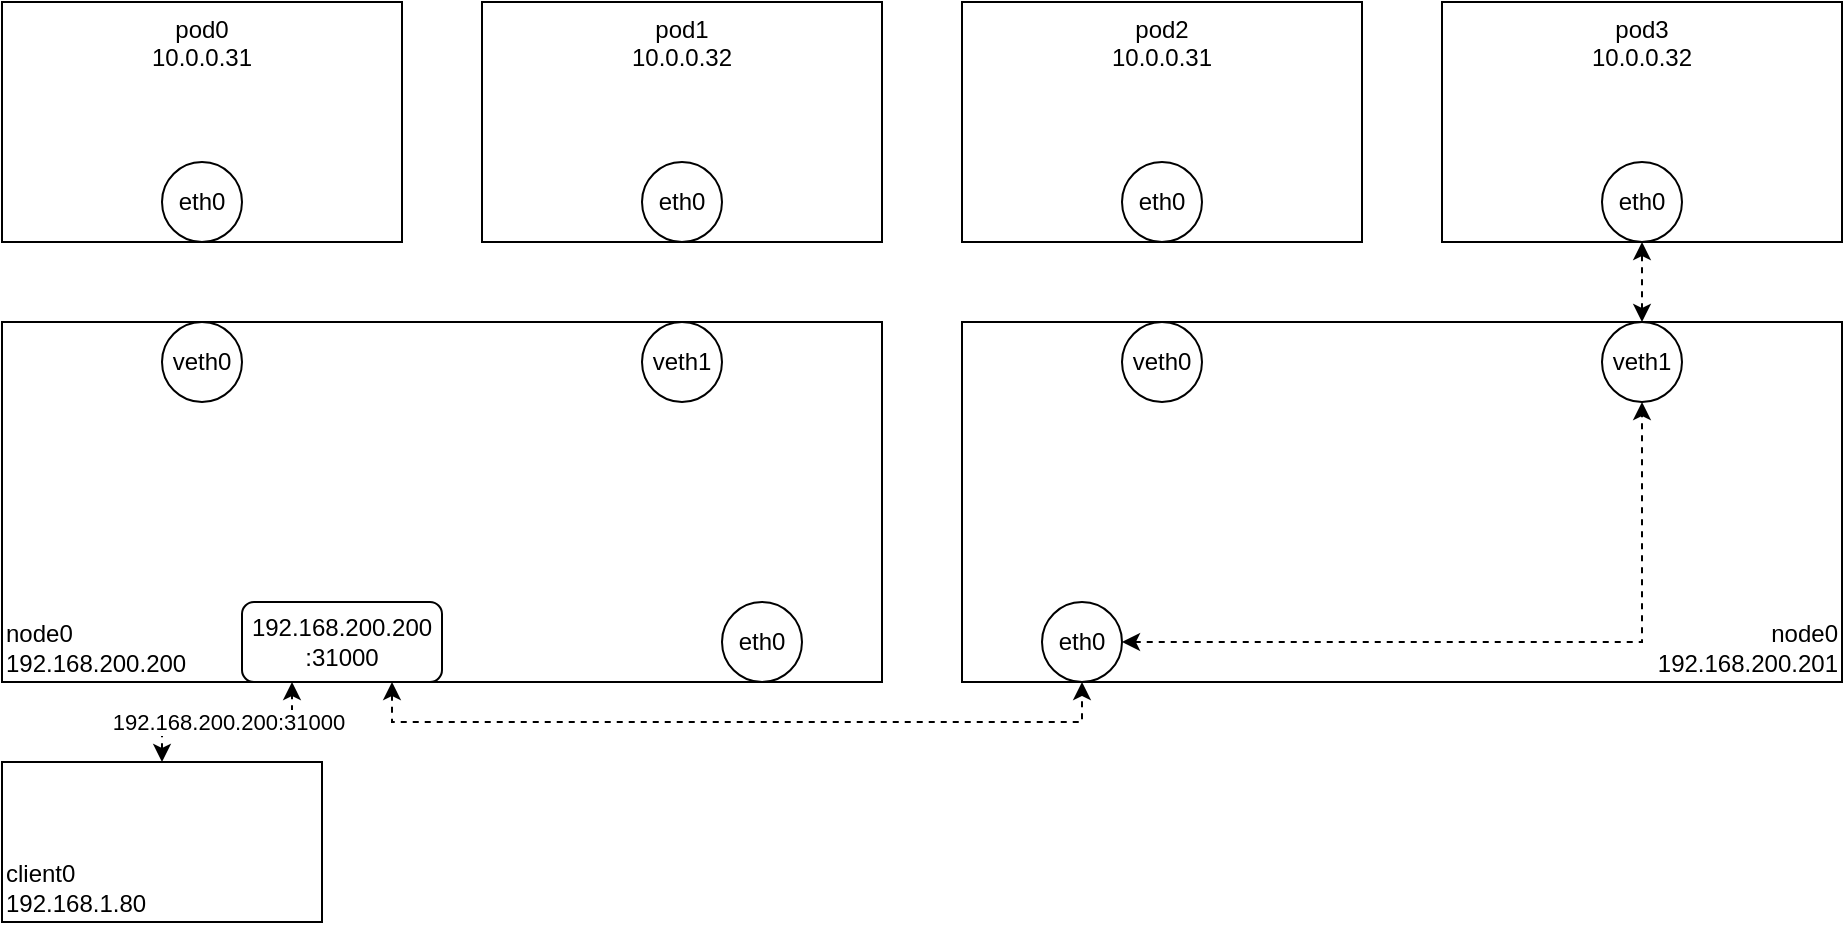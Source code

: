 <mxfile version="21.1.0" type="device" pages="5">
  <diagram id="q314IKs5yVFqoRma3xBS" name="nodeport">
    <mxGraphModel dx="1026" dy="733" grid="1" gridSize="10" guides="1" tooltips="1" connect="1" arrows="1" fold="1" page="1" pageScale="1" pageWidth="1169" pageHeight="827" math="0" shadow="0">
      <root>
        <mxCell id="0" />
        <mxCell id="1" parent="0" />
        <mxCell id="FBomMAN8Jf5Dhi8s2Y6T-1" value="pod1&lt;br&gt;10.0.0.32" style="rounded=0;whiteSpace=wrap;html=1;verticalAlign=top;labelPosition=center;verticalLabelPosition=middle;align=center;" parent="1" vertex="1">
          <mxGeometry x="320" y="100" width="200" height="120" as="geometry" />
        </mxCell>
        <mxCell id="FBomMAN8Jf5Dhi8s2Y6T-2" value="pod0&lt;br&gt;10.0.0.31" style="rounded=0;whiteSpace=wrap;html=1;verticalAlign=top;labelPosition=center;verticalLabelPosition=middle;align=center;" parent="1" vertex="1">
          <mxGeometry x="80" y="100" width="200" height="120" as="geometry" />
        </mxCell>
        <mxCell id="FBomMAN8Jf5Dhi8s2Y6T-3" value="node0&lt;br&gt;192.168.200.200" style="rounded=0;whiteSpace=wrap;html=1;align=left;verticalAlign=bottom;" parent="1" vertex="1">
          <mxGeometry x="80" y="260" width="440" height="180" as="geometry" />
        </mxCell>
        <mxCell id="FBomMAN8Jf5Dhi8s2Y6T-8" value="veth0" style="ellipse;whiteSpace=wrap;html=1;aspect=fixed;fontSize=12;" parent="1" vertex="1">
          <mxGeometry x="160" y="260" width="40" height="40" as="geometry" />
        </mxCell>
        <mxCell id="FBomMAN8Jf5Dhi8s2Y6T-10" value="eth0" style="ellipse;whiteSpace=wrap;html=1;aspect=fixed;fontSize=12;" parent="1" vertex="1">
          <mxGeometry x="160" y="180" width="40" height="40" as="geometry" />
        </mxCell>
        <mxCell id="FBomMAN8Jf5Dhi8s2Y6T-16" value="eth0" style="ellipse;whiteSpace=wrap;html=1;aspect=fixed;fontSize=12;" parent="1" vertex="1">
          <mxGeometry x="400" y="180" width="40" height="40" as="geometry" />
        </mxCell>
        <mxCell id="FBomMAN8Jf5Dhi8s2Y6T-19" value="veth1" style="ellipse;whiteSpace=wrap;html=1;aspect=fixed;fontSize=12;" parent="1" vertex="1">
          <mxGeometry x="400" y="260" width="40" height="40" as="geometry" />
        </mxCell>
        <mxCell id="FBomMAN8Jf5Dhi8s2Y6T-22" value="pod3&lt;br&gt;10.0.0.32" style="rounded=0;whiteSpace=wrap;html=1;verticalAlign=top;labelPosition=center;verticalLabelPosition=middle;align=center;" parent="1" vertex="1">
          <mxGeometry x="800" y="100" width="200" height="120" as="geometry" />
        </mxCell>
        <mxCell id="FBomMAN8Jf5Dhi8s2Y6T-23" value="pod2&lt;br&gt;10.0.0.31" style="rounded=0;whiteSpace=wrap;html=1;verticalAlign=top;labelPosition=center;verticalLabelPosition=middle;align=center;" parent="1" vertex="1">
          <mxGeometry x="560" y="100" width="200" height="120" as="geometry" />
        </mxCell>
        <mxCell id="FBomMAN8Jf5Dhi8s2Y6T-24" value="node0&lt;br&gt;192.168.200.201" style="rounded=0;whiteSpace=wrap;html=1;align=right;verticalAlign=bottom;" parent="1" vertex="1">
          <mxGeometry x="560" y="260" width="440" height="180" as="geometry" />
        </mxCell>
        <mxCell id="FBomMAN8Jf5Dhi8s2Y6T-27" value="veth0" style="ellipse;whiteSpace=wrap;html=1;aspect=fixed;fontSize=12;" parent="1" vertex="1">
          <mxGeometry x="640" y="260" width="40" height="40" as="geometry" />
        </mxCell>
        <mxCell id="FBomMAN8Jf5Dhi8s2Y6T-29" value="eth0" style="ellipse;whiteSpace=wrap;html=1;aspect=fixed;fontSize=12;" parent="1" vertex="1">
          <mxGeometry x="640" y="180" width="40" height="40" as="geometry" />
        </mxCell>
        <mxCell id="FBomMAN8Jf5Dhi8s2Y6T-31" value="eth0" style="ellipse;whiteSpace=wrap;html=1;aspect=fixed;fontSize=12;" parent="1" vertex="1">
          <mxGeometry x="880" y="180" width="40" height="40" as="geometry" />
        </mxCell>
        <mxCell id="SPAK4UqBrchZiauftiWV-8" style="edgeStyle=orthogonalEdgeStyle;shape=connector;rounded=0;orthogonalLoop=1;jettySize=auto;html=1;exitX=0.5;exitY=0;exitDx=0;exitDy=0;entryX=0.5;entryY=1;entryDx=0;entryDy=0;dashed=1;labelBackgroundColor=default;strokeColor=default;fontFamily=Helvetica;fontSize=11;fontColor=default;startArrow=classic;startFill=1;endArrow=classic;" parent="1" source="FBomMAN8Jf5Dhi8s2Y6T-34" target="FBomMAN8Jf5Dhi8s2Y6T-31" edge="1">
          <mxGeometry relative="1" as="geometry" />
        </mxCell>
        <mxCell id="FBomMAN8Jf5Dhi8s2Y6T-34" value="veth1" style="ellipse;whiteSpace=wrap;html=1;aspect=fixed;fontSize=12;" parent="1" vertex="1">
          <mxGeometry x="880" y="260" width="40" height="40" as="geometry" />
        </mxCell>
        <mxCell id="SPAK4UqBrchZiauftiWV-6" style="edgeStyle=orthogonalEdgeStyle;shape=connector;rounded=0;orthogonalLoop=1;jettySize=auto;html=1;exitX=0.75;exitY=1;exitDx=0;exitDy=0;entryX=0.5;entryY=1;entryDx=0;entryDy=0;dashed=1;labelBackgroundColor=default;strokeColor=default;fontFamily=Helvetica;fontSize=11;fontColor=default;startArrow=classic;startFill=1;endArrow=classic;" parent="1" source="FBomMAN8Jf5Dhi8s2Y6T-40" target="SPAK4UqBrchZiauftiWV-2" edge="1">
          <mxGeometry relative="1" as="geometry" />
        </mxCell>
        <mxCell id="FBomMAN8Jf5Dhi8s2Y6T-40" value="192.168.200.200&lt;br&gt;:31000" style="rounded=1;whiteSpace=wrap;html=1;" parent="1" vertex="1">
          <mxGeometry x="200" y="400" width="100" height="40" as="geometry" />
        </mxCell>
        <mxCell id="SPAK4UqBrchZiauftiWV-5" value="192.168.200.200:31000" style="edgeStyle=orthogonalEdgeStyle;shape=connector;rounded=0;orthogonalLoop=1;jettySize=auto;html=1;exitX=0.5;exitY=0;exitDx=0;exitDy=0;entryX=0.25;entryY=1;entryDx=0;entryDy=0;dashed=1;labelBackgroundColor=default;strokeColor=default;fontFamily=Helvetica;fontSize=11;fontColor=default;startArrow=classic;startFill=1;endArrow=classic;" parent="1" source="FBomMAN8Jf5Dhi8s2Y6T-41" target="FBomMAN8Jf5Dhi8s2Y6T-40" edge="1">
          <mxGeometry relative="1" as="geometry" />
        </mxCell>
        <mxCell id="FBomMAN8Jf5Dhi8s2Y6T-41" value="client0&lt;br&gt;192.168.1.80" style="rounded=0;whiteSpace=wrap;html=1;verticalAlign=bottom;labelPosition=center;verticalLabelPosition=middle;align=left;" parent="1" vertex="1">
          <mxGeometry x="80" y="480" width="160" height="80" as="geometry" />
        </mxCell>
        <mxCell id="SPAK4UqBrchZiauftiWV-7" style="edgeStyle=orthogonalEdgeStyle;shape=connector;rounded=0;orthogonalLoop=1;jettySize=auto;html=1;exitX=1;exitY=0.5;exitDx=0;exitDy=0;entryX=0.5;entryY=1;entryDx=0;entryDy=0;dashed=1;labelBackgroundColor=default;strokeColor=default;fontFamily=Helvetica;fontSize=11;fontColor=default;startArrow=classic;startFill=1;endArrow=classic;" parent="1" source="SPAK4UqBrchZiauftiWV-2" target="FBomMAN8Jf5Dhi8s2Y6T-34" edge="1">
          <mxGeometry relative="1" as="geometry" />
        </mxCell>
        <mxCell id="SPAK4UqBrchZiauftiWV-2" value="eth0" style="ellipse;whiteSpace=wrap;html=1;aspect=fixed;fontSize=12;" parent="1" vertex="1">
          <mxGeometry x="600" y="400" width="40" height="40" as="geometry" />
        </mxCell>
        <mxCell id="SPAK4UqBrchZiauftiWV-3" value="eth0" style="ellipse;whiteSpace=wrap;html=1;aspect=fixed;fontSize=12;" parent="1" vertex="1">
          <mxGeometry x="440" y="400" width="40" height="40" as="geometry" />
        </mxCell>
      </root>
    </mxGraphModel>
  </diagram>
  <diagram id="DHpwRXKbc-oIVeAKOnII" name="nodeport.dsr">
    <mxGraphModel dx="1026" dy="733" grid="1" gridSize="10" guides="1" tooltips="1" connect="1" arrows="1" fold="1" page="1" pageScale="1" pageWidth="1169" pageHeight="827" math="0" shadow="0">
      <root>
        <mxCell id="0" />
        <mxCell id="1" parent="0" />
        <mxCell id="6ym7c93Iqwxz1ApTce2h-1" value="pod1&lt;br&gt;10.0.0.32" style="rounded=0;whiteSpace=wrap;html=1;verticalAlign=top;labelPosition=center;verticalLabelPosition=middle;align=center;" parent="1" vertex="1">
          <mxGeometry x="320" y="100" width="200" height="120" as="geometry" />
        </mxCell>
        <mxCell id="6ym7c93Iqwxz1ApTce2h-2" value="pod0&lt;br&gt;10.0.0.31" style="rounded=0;whiteSpace=wrap;html=1;verticalAlign=top;labelPosition=center;verticalLabelPosition=middle;align=center;" parent="1" vertex="1">
          <mxGeometry x="80" y="100" width="200" height="120" as="geometry" />
        </mxCell>
        <mxCell id="6ym7c93Iqwxz1ApTce2h-3" value="node0&lt;br&gt;192.168.200.200" style="rounded=0;whiteSpace=wrap;html=1;align=left;verticalAlign=bottom;" parent="1" vertex="1">
          <mxGeometry x="80" y="260" width="440" height="180" as="geometry" />
        </mxCell>
        <mxCell id="6ym7c93Iqwxz1ApTce2h-4" value="veth0" style="ellipse;whiteSpace=wrap;html=1;aspect=fixed;fontSize=12;" parent="1" vertex="1">
          <mxGeometry x="160" y="260" width="40" height="40" as="geometry" />
        </mxCell>
        <mxCell id="6ym7c93Iqwxz1ApTce2h-5" value="eth0" style="ellipse;whiteSpace=wrap;html=1;aspect=fixed;fontSize=12;" parent="1" vertex="1">
          <mxGeometry x="160" y="180" width="40" height="40" as="geometry" />
        </mxCell>
        <mxCell id="6ym7c93Iqwxz1ApTce2h-6" value="eth0" style="ellipse;whiteSpace=wrap;html=1;aspect=fixed;fontSize=12;" parent="1" vertex="1">
          <mxGeometry x="400" y="180" width="40" height="40" as="geometry" />
        </mxCell>
        <mxCell id="6ym7c93Iqwxz1ApTce2h-7" value="veth1" style="ellipse;whiteSpace=wrap;html=1;aspect=fixed;fontSize=12;" parent="1" vertex="1">
          <mxGeometry x="400" y="260" width="40" height="40" as="geometry" />
        </mxCell>
        <mxCell id="6ym7c93Iqwxz1ApTce2h-8" value="pod3&lt;br&gt;10.0.0.32" style="rounded=0;whiteSpace=wrap;html=1;verticalAlign=top;labelPosition=center;verticalLabelPosition=middle;align=center;" parent="1" vertex="1">
          <mxGeometry x="800" y="100" width="200" height="120" as="geometry" />
        </mxCell>
        <mxCell id="6ym7c93Iqwxz1ApTce2h-9" value="pod2&lt;br&gt;10.0.0.31" style="rounded=0;whiteSpace=wrap;html=1;verticalAlign=top;labelPosition=center;verticalLabelPosition=middle;align=center;" parent="1" vertex="1">
          <mxGeometry x="560" y="100" width="200" height="120" as="geometry" />
        </mxCell>
        <mxCell id="6ym7c93Iqwxz1ApTce2h-10" value="node0&lt;br&gt;192.168.200.201" style="rounded=0;whiteSpace=wrap;html=1;align=right;verticalAlign=bottom;" parent="1" vertex="1">
          <mxGeometry x="560" y="260" width="440" height="180" as="geometry" />
        </mxCell>
        <mxCell id="6ym7c93Iqwxz1ApTce2h-11" value="veth0" style="ellipse;whiteSpace=wrap;html=1;aspect=fixed;fontSize=12;" parent="1" vertex="1">
          <mxGeometry x="640" y="260" width="40" height="40" as="geometry" />
        </mxCell>
        <mxCell id="6ym7c93Iqwxz1ApTce2h-12" value="eth0" style="ellipse;whiteSpace=wrap;html=1;aspect=fixed;fontSize=12;" parent="1" vertex="1">
          <mxGeometry x="640" y="180" width="40" height="40" as="geometry" />
        </mxCell>
        <mxCell id="6ym7c93Iqwxz1ApTce2h-13" value="eth0" style="ellipse;whiteSpace=wrap;html=1;aspect=fixed;fontSize=12;" parent="1" vertex="1">
          <mxGeometry x="880" y="180" width="40" height="40" as="geometry" />
        </mxCell>
        <mxCell id="6ym7c93Iqwxz1ApTce2h-14" style="edgeStyle=orthogonalEdgeStyle;shape=connector;rounded=0;orthogonalLoop=1;jettySize=auto;html=1;exitX=0.5;exitY=0;exitDx=0;exitDy=0;entryX=0.5;entryY=1;entryDx=0;entryDy=0;dashed=1;labelBackgroundColor=default;strokeColor=default;fontFamily=Helvetica;fontSize=11;fontColor=default;startArrow=classic;startFill=1;endArrow=classic;" parent="1" source="6ym7c93Iqwxz1ApTce2h-15" target="6ym7c93Iqwxz1ApTce2h-13" edge="1">
          <mxGeometry relative="1" as="geometry" />
        </mxCell>
        <mxCell id="6ym7c93Iqwxz1ApTce2h-15" value="veth1" style="ellipse;whiteSpace=wrap;html=1;aspect=fixed;fontSize=12;" parent="1" vertex="1">
          <mxGeometry x="880" y="260" width="40" height="40" as="geometry" />
        </mxCell>
        <mxCell id="6ym7c93Iqwxz1ApTce2h-24" style="edgeStyle=orthogonalEdgeStyle;shape=connector;rounded=0;orthogonalLoop=1;jettySize=auto;html=1;exitX=0.75;exitY=1;exitDx=0;exitDy=0;entryX=0;entryY=1;entryDx=0;entryDy=0;dashed=1;labelBackgroundColor=default;strokeColor=default;fontFamily=Helvetica;fontSize=11;fontColor=default;startArrow=oval;startFill=1;endArrow=classic;" parent="1" source="6ym7c93Iqwxz1ApTce2h-17" target="6ym7c93Iqwxz1ApTce2h-21" edge="1">
          <mxGeometry relative="1" as="geometry">
            <Array as="points">
              <mxPoint x="275" y="460" />
              <mxPoint x="606" y="460" />
            </Array>
          </mxGeometry>
        </mxCell>
        <mxCell id="6ym7c93Iqwxz1ApTce2h-17" value="192.168.200.200&lt;br&gt;:31000" style="rounded=1;whiteSpace=wrap;html=1;" parent="1" vertex="1">
          <mxGeometry x="200" y="400" width="100" height="40" as="geometry" />
        </mxCell>
        <mxCell id="6ym7c93Iqwxz1ApTce2h-18" value="192.168.200.200:31000" style="edgeStyle=orthogonalEdgeStyle;shape=connector;rounded=0;orthogonalLoop=1;jettySize=auto;html=1;exitX=0.5;exitY=0;exitDx=0;exitDy=0;entryX=0.25;entryY=1;entryDx=0;entryDy=0;dashed=1;labelBackgroundColor=default;strokeColor=default;fontFamily=Helvetica;fontSize=11;fontColor=default;startArrow=oval;startFill=1;endArrow=classic;" parent="1" source="6ym7c93Iqwxz1ApTce2h-19" target="6ym7c93Iqwxz1ApTce2h-17" edge="1">
          <mxGeometry relative="1" as="geometry" />
        </mxCell>
        <mxCell id="6ym7c93Iqwxz1ApTce2h-19" value="client0&lt;br&gt;192.168.1.80" style="rounded=0;whiteSpace=wrap;html=1;verticalAlign=bottom;labelPosition=center;verticalLabelPosition=middle;align=left;" parent="1" vertex="1">
          <mxGeometry x="80" y="480" width="160" height="80" as="geometry" />
        </mxCell>
        <mxCell id="6ym7c93Iqwxz1ApTce2h-20" style="edgeStyle=orthogonalEdgeStyle;shape=connector;rounded=0;orthogonalLoop=1;jettySize=auto;html=1;exitX=1;exitY=0.5;exitDx=0;exitDy=0;entryX=0.5;entryY=1;entryDx=0;entryDy=0;dashed=1;labelBackgroundColor=default;strokeColor=default;fontFamily=Helvetica;fontSize=11;fontColor=default;startArrow=classic;startFill=1;endArrow=classic;" parent="1" source="6ym7c93Iqwxz1ApTce2h-21" target="6ym7c93Iqwxz1ApTce2h-15" edge="1">
          <mxGeometry relative="1" as="geometry" />
        </mxCell>
        <mxCell id="6ym7c93Iqwxz1ApTce2h-25" value="from 192.168.200.200:31000" style="edgeStyle=orthogonalEdgeStyle;shape=connector;rounded=0;orthogonalLoop=1;jettySize=auto;html=1;exitX=1;exitY=1;exitDx=0;exitDy=0;entryX=1;entryY=0.5;entryDx=0;entryDy=0;dashed=1;labelBackgroundColor=default;strokeColor=default;fontFamily=Helvetica;fontSize=11;fontColor=default;startArrow=oval;startFill=1;endArrow=classic;" parent="1" source="6ym7c93Iqwxz1ApTce2h-21" target="6ym7c93Iqwxz1ApTce2h-19" edge="1">
          <mxGeometry relative="1" as="geometry">
            <Array as="points">
              <mxPoint x="634" y="520" />
            </Array>
          </mxGeometry>
        </mxCell>
        <mxCell id="6ym7c93Iqwxz1ApTce2h-21" value="eth0" style="ellipse;whiteSpace=wrap;html=1;aspect=fixed;fontSize=12;" parent="1" vertex="1">
          <mxGeometry x="600" y="400" width="40" height="40" as="geometry" />
        </mxCell>
        <mxCell id="6ym7c93Iqwxz1ApTce2h-22" value="eth0" style="ellipse;whiteSpace=wrap;html=1;aspect=fixed;fontSize=12;" parent="1" vertex="1">
          <mxGeometry x="440" y="400" width="40" height="40" as="geometry" />
        </mxCell>
      </root>
    </mxGraphModel>
  </diagram>
  <diagram id="CwZyJr0p9d5PnwDxGcks" name="loadbalancer">
    <mxGraphModel dx="1026" dy="733" grid="1" gridSize="10" guides="1" tooltips="1" connect="1" arrows="1" fold="1" page="1" pageScale="1" pageWidth="1169" pageHeight="827" math="0" shadow="0">
      <root>
        <mxCell id="0" />
        <mxCell id="1" parent="0" />
        <mxCell id="Q45LJInef-0NdFdtlzi4-1" value="pod1&lt;br&gt;10.0.0.32" style="rounded=0;whiteSpace=wrap;html=1;verticalAlign=top;labelPosition=center;verticalLabelPosition=middle;align=center;" parent="1" vertex="1">
          <mxGeometry x="320" y="100" width="200" height="120" as="geometry" />
        </mxCell>
        <mxCell id="Q45LJInef-0NdFdtlzi4-2" value="pod0&lt;br&gt;10.0.0.31" style="rounded=0;whiteSpace=wrap;html=1;verticalAlign=top;labelPosition=center;verticalLabelPosition=middle;align=center;" parent="1" vertex="1">
          <mxGeometry x="80" y="100" width="200" height="120" as="geometry" />
        </mxCell>
        <mxCell id="Q45LJInef-0NdFdtlzi4-3" value="node0&lt;br&gt;192.168.200.200" style="rounded=0;whiteSpace=wrap;html=1;align=left;verticalAlign=bottom;" parent="1" vertex="1">
          <mxGeometry x="80" y="260" width="440" height="180" as="geometry" />
        </mxCell>
        <mxCell id="Q45LJInef-0NdFdtlzi4-4" value="veth0" style="ellipse;whiteSpace=wrap;html=1;aspect=fixed;fontSize=12;" parent="1" vertex="1">
          <mxGeometry x="160" y="260" width="40" height="40" as="geometry" />
        </mxCell>
        <mxCell id="Q45LJInef-0NdFdtlzi4-5" value="eth0" style="ellipse;whiteSpace=wrap;html=1;aspect=fixed;fontSize=12;" parent="1" vertex="1">
          <mxGeometry x="160" y="180" width="40" height="40" as="geometry" />
        </mxCell>
        <mxCell id="Q45LJInef-0NdFdtlzi4-6" value="eth0" style="ellipse;whiteSpace=wrap;html=1;aspect=fixed;fontSize=12;" parent="1" vertex="1">
          <mxGeometry x="400" y="180" width="40" height="40" as="geometry" />
        </mxCell>
        <mxCell id="Q45LJInef-0NdFdtlzi4-7" value="veth1" style="ellipse;whiteSpace=wrap;html=1;aspect=fixed;fontSize=12;" parent="1" vertex="1">
          <mxGeometry x="400" y="260" width="40" height="40" as="geometry" />
        </mxCell>
        <mxCell id="Q45LJInef-0NdFdtlzi4-8" value="pod3&lt;br&gt;10.0.0.32" style="rounded=0;whiteSpace=wrap;html=1;verticalAlign=top;labelPosition=center;verticalLabelPosition=middle;align=center;" parent="1" vertex="1">
          <mxGeometry x="800" y="100" width="200" height="120" as="geometry" />
        </mxCell>
        <mxCell id="Q45LJInef-0NdFdtlzi4-9" value="pod2&lt;br&gt;10.0.0.31" style="rounded=0;whiteSpace=wrap;html=1;verticalAlign=top;labelPosition=center;verticalLabelPosition=middle;align=center;" parent="1" vertex="1">
          <mxGeometry x="560" y="100" width="200" height="120" as="geometry" />
        </mxCell>
        <mxCell id="Q45LJInef-0NdFdtlzi4-10" value="node0&lt;br&gt;192.168.200.201" style="rounded=0;whiteSpace=wrap;html=1;align=right;verticalAlign=bottom;" parent="1" vertex="1">
          <mxGeometry x="560" y="260" width="440" height="180" as="geometry" />
        </mxCell>
        <mxCell id="Q45LJInef-0NdFdtlzi4-11" value="veth0" style="ellipse;whiteSpace=wrap;html=1;aspect=fixed;fontSize=12;" parent="1" vertex="1">
          <mxGeometry x="640" y="260" width="40" height="40" as="geometry" />
        </mxCell>
        <mxCell id="Q45LJInef-0NdFdtlzi4-12" value="eth0" style="ellipse;whiteSpace=wrap;html=1;aspect=fixed;fontSize=12;" parent="1" vertex="1">
          <mxGeometry x="640" y="180" width="40" height="40" as="geometry" />
        </mxCell>
        <mxCell id="Q45LJInef-0NdFdtlzi4-13" value="eth0" style="ellipse;whiteSpace=wrap;html=1;aspect=fixed;fontSize=12;" parent="1" vertex="1">
          <mxGeometry x="880" y="180" width="40" height="40" as="geometry" />
        </mxCell>
        <mxCell id="Q45LJInef-0NdFdtlzi4-14" style="edgeStyle=orthogonalEdgeStyle;shape=connector;rounded=0;orthogonalLoop=1;jettySize=auto;html=1;exitX=0.5;exitY=0;exitDx=0;exitDy=0;entryX=0.5;entryY=1;entryDx=0;entryDy=0;dashed=1;labelBackgroundColor=default;strokeColor=default;fontFamily=Helvetica;fontSize=11;fontColor=default;startArrow=oval;startFill=1;endArrow=classic;" parent="1" source="Q45LJInef-0NdFdtlzi4-15" target="Q45LJInef-0NdFdtlzi4-13" edge="1">
          <mxGeometry relative="1" as="geometry" />
        </mxCell>
        <mxCell id="Q45LJInef-0NdFdtlzi4-15" value="veth1" style="ellipse;whiteSpace=wrap;html=1;aspect=fixed;fontSize=12;" parent="1" vertex="1">
          <mxGeometry x="880" y="260" width="40" height="40" as="geometry" />
        </mxCell>
        <mxCell id="Q45LJInef-0NdFdtlzi4-24" value="192.168.200.240:80" style="edgeStyle=orthogonalEdgeStyle;rounded=0;orthogonalLoop=1;jettySize=auto;html=1;exitX=1;exitY=0.5;exitDx=0;exitDy=0;dashed=1;startArrow=oval;startFill=1;" parent="1" source="Q45LJInef-0NdFdtlzi4-19" target="Q45LJInef-0NdFdtlzi4-23" edge="1">
          <mxGeometry relative="1" as="geometry" />
        </mxCell>
        <mxCell id="Q45LJInef-0NdFdtlzi4-19" value="client0&lt;br&gt;192.168.1.80" style="rounded=0;whiteSpace=wrap;html=1;verticalAlign=bottom;labelPosition=center;verticalLabelPosition=middle;align=left;" parent="1" vertex="1">
          <mxGeometry x="80" y="480" width="160" height="80" as="geometry" />
        </mxCell>
        <mxCell id="Q45LJInef-0NdFdtlzi4-21" value="eth0" style="ellipse;whiteSpace=wrap;html=1;aspect=fixed;fontSize=12;" parent="1" vertex="1">
          <mxGeometry x="600" y="400" width="40" height="40" as="geometry" />
        </mxCell>
        <mxCell id="Q45LJInef-0NdFdtlzi4-22" value="eth0" style="ellipse;whiteSpace=wrap;html=1;aspect=fixed;fontSize=12;" parent="1" vertex="1">
          <mxGeometry x="440" y="400" width="40" height="40" as="geometry" />
        </mxCell>
        <mxCell id="Q45LJInef-0NdFdtlzi4-25" style="edgeStyle=orthogonalEdgeStyle;shape=connector;rounded=0;orthogonalLoop=1;jettySize=auto;html=1;exitX=0.5;exitY=0;exitDx=0;exitDy=0;entryX=0.5;entryY=1;entryDx=0;entryDy=0;dashed=1;labelBackgroundColor=default;strokeColor=default;fontFamily=Helvetica;fontSize=11;fontColor=default;startArrow=oval;startFill=1;endArrow=classic;" parent="1" source="Q45LJInef-0NdFdtlzi4-23" target="Q45LJInef-0NdFdtlzi4-15" edge="1">
          <mxGeometry relative="1" as="geometry" />
        </mxCell>
        <mxCell id="Q45LJInef-0NdFdtlzi4-23" value="192.168.200.240&lt;br&gt;:80" style="rounded=1;whiteSpace=wrap;html=1;" parent="1" vertex="1">
          <mxGeometry x="780" y="400" width="100" height="40" as="geometry" />
        </mxCell>
      </root>
    </mxGraphModel>
  </diagram>
  <diagram id="ql40SbJs9FB_6Jrjm0mv" name="metallb.l2">
    <mxGraphModel dx="1026" dy="733" grid="1" gridSize="10" guides="1" tooltips="1" connect="1" arrows="1" fold="1" page="1" pageScale="1" pageWidth="1169" pageHeight="827" math="0" shadow="0">
      <root>
        <mxCell id="0" />
        <mxCell id="1" parent="0" />
        <mxCell id="G3T5zsKhkdMw-pD8ZwrE-1" value="pod1&lt;br&gt;10.0.0.32" style="rounded=0;whiteSpace=wrap;html=1;verticalAlign=top;labelPosition=center;verticalLabelPosition=middle;align=center;" parent="1" vertex="1">
          <mxGeometry x="320" y="100" width="200" height="120" as="geometry" />
        </mxCell>
        <mxCell id="G3T5zsKhkdMw-pD8ZwrE-2" value="pod0&lt;br&gt;10.0.0.31" style="rounded=0;whiteSpace=wrap;html=1;verticalAlign=top;labelPosition=center;verticalLabelPosition=middle;align=center;" parent="1" vertex="1">
          <mxGeometry x="80" y="100" width="200" height="120" as="geometry" />
        </mxCell>
        <mxCell id="G3T5zsKhkdMw-pD8ZwrE-3" value="node0&lt;br&gt;192.168.200.200" style="rounded=0;whiteSpace=wrap;html=1;align=left;verticalAlign=bottom;" parent="1" vertex="1">
          <mxGeometry x="80" y="260" width="440" height="180" as="geometry" />
        </mxCell>
        <mxCell id="G3T5zsKhkdMw-pD8ZwrE-4" value="veth0" style="ellipse;whiteSpace=wrap;html=1;aspect=fixed;fontSize=12;" parent="1" vertex="1">
          <mxGeometry x="160" y="260" width="40" height="40" as="geometry" />
        </mxCell>
        <mxCell id="G3T5zsKhkdMw-pD8ZwrE-5" value="eth0" style="ellipse;whiteSpace=wrap;html=1;aspect=fixed;fontSize=12;" parent="1" vertex="1">
          <mxGeometry x="160" y="180" width="40" height="40" as="geometry" />
        </mxCell>
        <mxCell id="G3T5zsKhkdMw-pD8ZwrE-6" value="eth0" style="ellipse;whiteSpace=wrap;html=1;aspect=fixed;fontSize=12;" parent="1" vertex="1">
          <mxGeometry x="400" y="180" width="40" height="40" as="geometry" />
        </mxCell>
        <mxCell id="G3T5zsKhkdMw-pD8ZwrE-7" value="veth1" style="ellipse;whiteSpace=wrap;html=1;aspect=fixed;fontSize=12;" parent="1" vertex="1">
          <mxGeometry x="400" y="260" width="40" height="40" as="geometry" />
        </mxCell>
        <mxCell id="G3T5zsKhkdMw-pD8ZwrE-8" value="pod3&lt;br&gt;10.0.0.32" style="rounded=0;whiteSpace=wrap;html=1;verticalAlign=top;labelPosition=center;verticalLabelPosition=middle;align=center;" parent="1" vertex="1">
          <mxGeometry x="800" y="100" width="200" height="120" as="geometry" />
        </mxCell>
        <mxCell id="G3T5zsKhkdMw-pD8ZwrE-9" value="pod2&lt;br&gt;10.0.0.31" style="rounded=0;whiteSpace=wrap;html=1;verticalAlign=top;labelPosition=center;verticalLabelPosition=middle;align=center;" parent="1" vertex="1">
          <mxGeometry x="560" y="100" width="200" height="120" as="geometry" />
        </mxCell>
        <mxCell id="G3T5zsKhkdMw-pD8ZwrE-10" value="node0&lt;br&gt;192.168.200.201" style="rounded=0;whiteSpace=wrap;html=1;align=right;verticalAlign=bottom;" parent="1" vertex="1">
          <mxGeometry x="560" y="260" width="440" height="180" as="geometry" />
        </mxCell>
        <mxCell id="G3T5zsKhkdMw-pD8ZwrE-11" value="veth0" style="ellipse;whiteSpace=wrap;html=1;aspect=fixed;fontSize=12;" parent="1" vertex="1">
          <mxGeometry x="640" y="260" width="40" height="40" as="geometry" />
        </mxCell>
        <mxCell id="G3T5zsKhkdMw-pD8ZwrE-12" value="eth0" style="ellipse;whiteSpace=wrap;html=1;aspect=fixed;fontSize=12;" parent="1" vertex="1">
          <mxGeometry x="640" y="180" width="40" height="40" as="geometry" />
        </mxCell>
        <mxCell id="G3T5zsKhkdMw-pD8ZwrE-13" value="eth0" style="ellipse;whiteSpace=wrap;html=1;aspect=fixed;fontSize=12;" parent="1" vertex="1">
          <mxGeometry x="880" y="180" width="40" height="40" as="geometry" />
        </mxCell>
        <mxCell id="G3T5zsKhkdMw-pD8ZwrE-14" style="edgeStyle=orthogonalEdgeStyle;shape=connector;rounded=0;orthogonalLoop=1;jettySize=auto;html=1;exitX=0.5;exitY=0;exitDx=0;exitDy=0;entryX=0.5;entryY=1;entryDx=0;entryDy=0;dashed=1;labelBackgroundColor=default;strokeColor=default;fontFamily=Helvetica;fontSize=11;fontColor=default;startArrow=oval;startFill=1;endArrow=classic;" parent="1" source="G3T5zsKhkdMw-pD8ZwrE-15" target="G3T5zsKhkdMw-pD8ZwrE-13" edge="1">
          <mxGeometry relative="1" as="geometry" />
        </mxCell>
        <mxCell id="G3T5zsKhkdMw-pD8ZwrE-15" value="veth1" style="ellipse;whiteSpace=wrap;html=1;aspect=fixed;fontSize=12;" parent="1" vertex="1">
          <mxGeometry x="880" y="260" width="40" height="40" as="geometry" />
        </mxCell>
        <mxCell id="G3T5zsKhkdMw-pD8ZwrE-17" value="192.168.200.240:80" style="edgeStyle=orthogonalEdgeStyle;rounded=0;orthogonalLoop=1;jettySize=auto;html=1;exitX=1;exitY=0.5;exitDx=0;exitDy=0;dashed=1;startArrow=oval;startFill=1;" parent="1" source="G3T5zsKhkdMw-pD8ZwrE-18" target="G3T5zsKhkdMw-pD8ZwrE-22" edge="1">
          <mxGeometry relative="1" as="geometry" />
        </mxCell>
        <mxCell id="G3T5zsKhkdMw-pD8ZwrE-18" value="client0&lt;br&gt;192.168.1.80" style="rounded=0;whiteSpace=wrap;html=1;verticalAlign=bottom;labelPosition=center;verticalLabelPosition=middle;align=left;" parent="1" vertex="1">
          <mxGeometry x="80" y="480" width="160" height="80" as="geometry" />
        </mxCell>
        <mxCell id="G3T5zsKhkdMw-pD8ZwrE-19" value="eth0" style="ellipse;whiteSpace=wrap;html=1;aspect=fixed;fontSize=12;" parent="1" vertex="1">
          <mxGeometry x="600" y="400" width="40" height="40" as="geometry" />
        </mxCell>
        <mxCell id="G3T5zsKhkdMw-pD8ZwrE-20" value="eth0" style="ellipse;whiteSpace=wrap;html=1;aspect=fixed;fontSize=12;" parent="1" vertex="1">
          <mxGeometry x="440" y="400" width="40" height="40" as="geometry" />
        </mxCell>
        <mxCell id="G3T5zsKhkdMw-pD8ZwrE-21" style="edgeStyle=orthogonalEdgeStyle;shape=connector;rounded=0;orthogonalLoop=1;jettySize=auto;html=1;exitX=0.5;exitY=0;exitDx=0;exitDy=0;entryX=0.5;entryY=1;entryDx=0;entryDy=0;dashed=1;labelBackgroundColor=default;strokeColor=default;fontFamily=Helvetica;fontSize=11;fontColor=default;startArrow=oval;startFill=1;endArrow=classic;" parent="1" source="G3T5zsKhkdMw-pD8ZwrE-22" target="G3T5zsKhkdMw-pD8ZwrE-15" edge="1">
          <mxGeometry relative="1" as="geometry" />
        </mxCell>
        <mxCell id="G3T5zsKhkdMw-pD8ZwrE-22" value="192.168.200.240&lt;br&gt;:80" style="rounded=1;whiteSpace=wrap;html=1;" parent="1" vertex="1">
          <mxGeometry x="780" y="400" width="100" height="40" as="geometry" />
        </mxCell>
        <mxCell id="rUteJcreb7CIRSlgB9sr-1" value="f4:6b:8c:82:42:33" style="rounded=1;whiteSpace=wrap;html=1;fillColor=none;strokeColor=none;" parent="1" vertex="1">
          <mxGeometry x="400" y="380" width="120" height="20" as="geometry" />
        </mxCell>
        <mxCell id="rUteJcreb7CIRSlgB9sr-2" value="f4:6b:8c:82:42:2b" style="rounded=1;whiteSpace=wrap;html=1;fillColor=none;strokeColor=none;" parent="1" vertex="1">
          <mxGeometry x="560" y="380" width="120" height="20" as="geometry" />
        </mxCell>
        <mxCell id="JffAPrOHA8J5OLNRxr6Y-1" value="192.168.200.240 -&amp;gt; f4:6b:8c:82:42:2b" style="rounded=1;whiteSpace=wrap;html=1;fillColor=none;strokeColor=default;align=center;dashed=1;" parent="1" vertex="1">
          <mxGeometry x="90" y="490" width="140" height="30" as="geometry" />
        </mxCell>
        <mxCell id="pUCzvmMyC_dtoKJfxnWE-1" value="ARP Response (192.168.200.240 -&amp;gt;&amp;nbsp;f4:6b:8c:82:42:2b)" style="edgeStyle=orthogonalEdgeStyle;rounded=0;orthogonalLoop=1;jettySize=auto;html=1;exitX=0.5;exitY=1;exitDx=0;exitDy=0;entryX=0.5;entryY=0;entryDx=0;entryDy=0;dashed=1;startArrow=oval;startFill=1;" parent="1" source="ceo1WqAyGkFlxYr7SCW_-1" target="JffAPrOHA8J5OLNRxr6Y-1" edge="1">
          <mxGeometry relative="1" as="geometry" />
        </mxCell>
        <mxCell id="ceo1WqAyGkFlxYr7SCW_-1" value="Speaker&lt;br&gt;(MetalLB)" style="rounded=0;whiteSpace=wrap;html=1;verticalAlign=top;labelPosition=center;verticalLabelPosition=middle;align=center;" parent="1" vertex="1">
          <mxGeometry x="680" y="400" width="80" height="40" as="geometry" />
        </mxCell>
        <mxCell id="ceo1WqAyGkFlxYr7SCW_-2" value="Speaker&lt;br&gt;(MetalLB)" style="rounded=0;whiteSpace=wrap;html=1;verticalAlign=top;labelPosition=center;verticalLabelPosition=middle;align=center;" parent="1" vertex="1">
          <mxGeometry x="320" y="400" width="80" height="40" as="geometry" />
        </mxCell>
      </root>
    </mxGraphModel>
  </diagram>
  <diagram id="GMNJA7TcQTVTGkZ_-ceG" name="metallb.bgp">
    <mxGraphModel dx="1026" dy="733" grid="1" gridSize="10" guides="1" tooltips="1" connect="1" arrows="1" fold="1" page="1" pageScale="1" pageWidth="1169" pageHeight="827" math="0" shadow="0">
      <root>
        <mxCell id="0" />
        <mxCell id="1" parent="0" />
        <mxCell id="Fl9HjCLfGaTyQj4dO3fx-1" value="pod1&lt;br&gt;10.0.0.32" style="rounded=0;whiteSpace=wrap;html=1;verticalAlign=top;labelPosition=center;verticalLabelPosition=middle;align=center;" parent="1" vertex="1">
          <mxGeometry x="320" y="100" width="200" height="120" as="geometry" />
        </mxCell>
        <mxCell id="Fl9HjCLfGaTyQj4dO3fx-2" value="pod0&lt;br&gt;10.0.0.31" style="rounded=0;whiteSpace=wrap;html=1;verticalAlign=top;labelPosition=center;verticalLabelPosition=middle;align=center;" parent="1" vertex="1">
          <mxGeometry x="80" y="100" width="200" height="120" as="geometry" />
        </mxCell>
        <mxCell id="Fl9HjCLfGaTyQj4dO3fx-3" value="node0&lt;br&gt;192.168.200.200" style="rounded=0;whiteSpace=wrap;html=1;align=left;verticalAlign=bottom;" parent="1" vertex="1">
          <mxGeometry x="80" y="260" width="440" height="180" as="geometry" />
        </mxCell>
        <mxCell id="Fl9HjCLfGaTyQj4dO3fx-4" value="veth0" style="ellipse;whiteSpace=wrap;html=1;aspect=fixed;fontSize=12;" parent="1" vertex="1">
          <mxGeometry x="160" y="260" width="40" height="40" as="geometry" />
        </mxCell>
        <mxCell id="Fl9HjCLfGaTyQj4dO3fx-5" value="eth0" style="ellipse;whiteSpace=wrap;html=1;aspect=fixed;fontSize=12;" parent="1" vertex="1">
          <mxGeometry x="160" y="180" width="40" height="40" as="geometry" />
        </mxCell>
        <mxCell id="Fl9HjCLfGaTyQj4dO3fx-6" value="eth0" style="ellipse;whiteSpace=wrap;html=1;aspect=fixed;fontSize=12;" parent="1" vertex="1">
          <mxGeometry x="400" y="180" width="40" height="40" as="geometry" />
        </mxCell>
        <mxCell id="Fl9HjCLfGaTyQj4dO3fx-7" value="veth1" style="ellipse;whiteSpace=wrap;html=1;aspect=fixed;fontSize=12;" parent="1" vertex="1">
          <mxGeometry x="400" y="260" width="40" height="40" as="geometry" />
        </mxCell>
        <mxCell id="Fl9HjCLfGaTyQj4dO3fx-8" value="pod3&lt;br&gt;10.0.0.32" style="rounded=0;whiteSpace=wrap;html=1;verticalAlign=top;labelPosition=center;verticalLabelPosition=middle;align=center;" parent="1" vertex="1">
          <mxGeometry x="800" y="100" width="200" height="120" as="geometry" />
        </mxCell>
        <mxCell id="Fl9HjCLfGaTyQj4dO3fx-9" value="pod2&lt;br&gt;10.0.0.31" style="rounded=0;whiteSpace=wrap;html=1;verticalAlign=top;labelPosition=center;verticalLabelPosition=middle;align=center;" parent="1" vertex="1">
          <mxGeometry x="560" y="100" width="200" height="120" as="geometry" />
        </mxCell>
        <mxCell id="Fl9HjCLfGaTyQj4dO3fx-10" value="node0&lt;br&gt;192.168.200.201" style="rounded=0;whiteSpace=wrap;html=1;align=right;verticalAlign=bottom;" parent="1" vertex="1">
          <mxGeometry x="560" y="260" width="440" height="180" as="geometry" />
        </mxCell>
        <mxCell id="Fl9HjCLfGaTyQj4dO3fx-11" value="veth0" style="ellipse;whiteSpace=wrap;html=1;aspect=fixed;fontSize=12;" parent="1" vertex="1">
          <mxGeometry x="640" y="260" width="40" height="40" as="geometry" />
        </mxCell>
        <mxCell id="Fl9HjCLfGaTyQj4dO3fx-12" value="eth0" style="ellipse;whiteSpace=wrap;html=1;aspect=fixed;fontSize=12;" parent="1" vertex="1">
          <mxGeometry x="640" y="180" width="40" height="40" as="geometry" />
        </mxCell>
        <mxCell id="Fl9HjCLfGaTyQj4dO3fx-13" value="eth0" style="ellipse;whiteSpace=wrap;html=1;aspect=fixed;fontSize=12;" parent="1" vertex="1">
          <mxGeometry x="880" y="180" width="40" height="40" as="geometry" />
        </mxCell>
        <mxCell id="Fl9HjCLfGaTyQj4dO3fx-14" style="edgeStyle=orthogonalEdgeStyle;shape=connector;rounded=0;orthogonalLoop=1;jettySize=auto;html=1;exitX=0.5;exitY=0;exitDx=0;exitDy=0;entryX=0.5;entryY=1;entryDx=0;entryDy=0;dashed=1;labelBackgroundColor=default;strokeColor=default;fontFamily=Helvetica;fontSize=11;fontColor=default;startArrow=oval;startFill=1;endArrow=classic;" parent="1" source="Fl9HjCLfGaTyQj4dO3fx-15" target="Fl9HjCLfGaTyQj4dO3fx-13" edge="1">
          <mxGeometry relative="1" as="geometry" />
        </mxCell>
        <mxCell id="Fl9HjCLfGaTyQj4dO3fx-15" value="veth1" style="ellipse;whiteSpace=wrap;html=1;aspect=fixed;fontSize=12;" parent="1" vertex="1">
          <mxGeometry x="880" y="260" width="40" height="40" as="geometry" />
        </mxCell>
        <mxCell id="wzYYbIqDJg1cKUNB3PUH-1" value="192.168.200.240:80" style="edgeStyle=orthogonalEdgeStyle;shape=connector;rounded=0;orthogonalLoop=1;jettySize=auto;html=1;exitX=1;exitY=0.5;exitDx=0;exitDy=0;entryX=0;entryY=0.5;entryDx=0;entryDy=0;dashed=1;labelBackgroundColor=default;strokeColor=default;fontFamily=Helvetica;fontSize=11;fontColor=default;startArrow=oval;startFill=1;endArrow=classic;" parent="1" source="Fl9HjCLfGaTyQj4dO3fx-18" target="f1MR66mOV5DU3q1V1j82-1" edge="1">
          <mxGeometry relative="1" as="geometry" />
        </mxCell>
        <mxCell id="Fl9HjCLfGaTyQj4dO3fx-18" value="client0&lt;br&gt;192.168.1.80" style="rounded=0;whiteSpace=wrap;html=1;verticalAlign=bottom;labelPosition=center;verticalLabelPosition=middle;align=left;" parent="1" vertex="1">
          <mxGeometry x="80" y="480" width="160" height="80" as="geometry" />
        </mxCell>
        <mxCell id="Fl9HjCLfGaTyQj4dO3fx-19" value="eth0" style="ellipse;whiteSpace=wrap;html=1;aspect=fixed;fontSize=12;" parent="1" vertex="1">
          <mxGeometry x="600" y="400" width="40" height="40" as="geometry" />
        </mxCell>
        <mxCell id="Fl9HjCLfGaTyQj4dO3fx-20" value="eth0" style="ellipse;whiteSpace=wrap;html=1;aspect=fixed;fontSize=12;" parent="1" vertex="1">
          <mxGeometry x="440" y="400" width="40" height="40" as="geometry" />
        </mxCell>
        <mxCell id="Fl9HjCLfGaTyQj4dO3fx-21" style="edgeStyle=orthogonalEdgeStyle;shape=connector;rounded=0;orthogonalLoop=1;jettySize=auto;html=1;exitX=0.5;exitY=0;exitDx=0;exitDy=0;entryX=0.5;entryY=1;entryDx=0;entryDy=0;dashed=1;labelBackgroundColor=default;strokeColor=default;fontFamily=Helvetica;fontSize=11;fontColor=default;startArrow=oval;startFill=1;endArrow=classic;" parent="1" source="Fl9HjCLfGaTyQj4dO3fx-22" target="Fl9HjCLfGaTyQj4dO3fx-15" edge="1">
          <mxGeometry relative="1" as="geometry" />
        </mxCell>
        <mxCell id="Fl9HjCLfGaTyQj4dO3fx-22" value="192.168.200.240&lt;br&gt;:80" style="rounded=1;whiteSpace=wrap;html=1;" parent="1" vertex="1">
          <mxGeometry x="780" y="400" width="100" height="40" as="geometry" />
        </mxCell>
        <mxCell id="Fl9HjCLfGaTyQj4dO3fx-28" value="Speaker&lt;br&gt;(MetalLB)" style="rounded=0;whiteSpace=wrap;html=1;verticalAlign=top;labelPosition=center;verticalLabelPosition=middle;align=center;" parent="1" vertex="1">
          <mxGeometry x="320" y="400" width="80" height="40" as="geometry" />
        </mxCell>
        <mxCell id="f1MR66mOV5DU3q1V1j82-3" value="192.168.200.240:80" style="edgeStyle=orthogonalEdgeStyle;shape=connector;rounded=0;orthogonalLoop=1;jettySize=auto;html=1;exitX=1;exitY=0.5;exitDx=0;exitDy=0;entryX=0.5;entryY=1;entryDx=0;entryDy=0;dashed=1;labelBackgroundColor=default;strokeColor=default;fontFamily=Helvetica;fontSize=11;fontColor=default;startArrow=oval;startFill=1;endArrow=classic;" parent="1" source="f1MR66mOV5DU3q1V1j82-1" target="Fl9HjCLfGaTyQj4dO3fx-22" edge="1">
          <mxGeometry relative="1" as="geometry" />
        </mxCell>
        <mxCell id="f1MR66mOV5DU3q1V1j82-1" value="router&lt;br&gt;192.168.200.1" style="rounded=0;whiteSpace=wrap;html=1;verticalAlign=bottom;labelPosition=center;verticalLabelPosition=middle;align=left;" parent="1" vertex="1">
          <mxGeometry x="400" y="480" width="160" height="80" as="geometry" />
        </mxCell>
        <mxCell id="cypmUb-ECZ2A5rltmCDB-1" value="192.168.200.240 -&amp;gt; 192.168.200.201" style="rounded=1;whiteSpace=wrap;html=1;fillColor=none;strokeColor=default;align=center;dashed=1;" parent="1" vertex="1">
          <mxGeometry x="410" y="490" width="140" height="30" as="geometry" />
        </mxCell>
        <mxCell id="jODSnHDksyiyXS4d9SNc-1" value="BGP Advertise (192.168.200.240 -&amp;gt; 192.168.200.201)" style="edgeStyle=orthogonalEdgeStyle;shape=connector;rounded=0;orthogonalLoop=1;jettySize=auto;html=1;exitX=0.5;exitY=1;exitDx=0;exitDy=0;entryX=0.5;entryY=0;entryDx=0;entryDy=0;dashed=1;labelBackgroundColor=default;strokeColor=default;fontFamily=Helvetica;fontSize=11;fontColor=default;startArrow=oval;startFill=1;endArrow=classic;" parent="1" source="Fl9HjCLfGaTyQj4dO3fx-27" target="cypmUb-ECZ2A5rltmCDB-1" edge="1">
          <mxGeometry relative="1" as="geometry" />
        </mxCell>
        <mxCell id="Fl9HjCLfGaTyQj4dO3fx-27" value="Speaker&lt;br&gt;(MetalLB)" style="rounded=0;whiteSpace=wrap;html=1;verticalAlign=top;labelPosition=center;verticalLabelPosition=middle;align=center;" parent="1" vertex="1">
          <mxGeometry x="680" y="400" width="80" height="40" as="geometry" />
        </mxCell>
      </root>
    </mxGraphModel>
  </diagram>
</mxfile>
